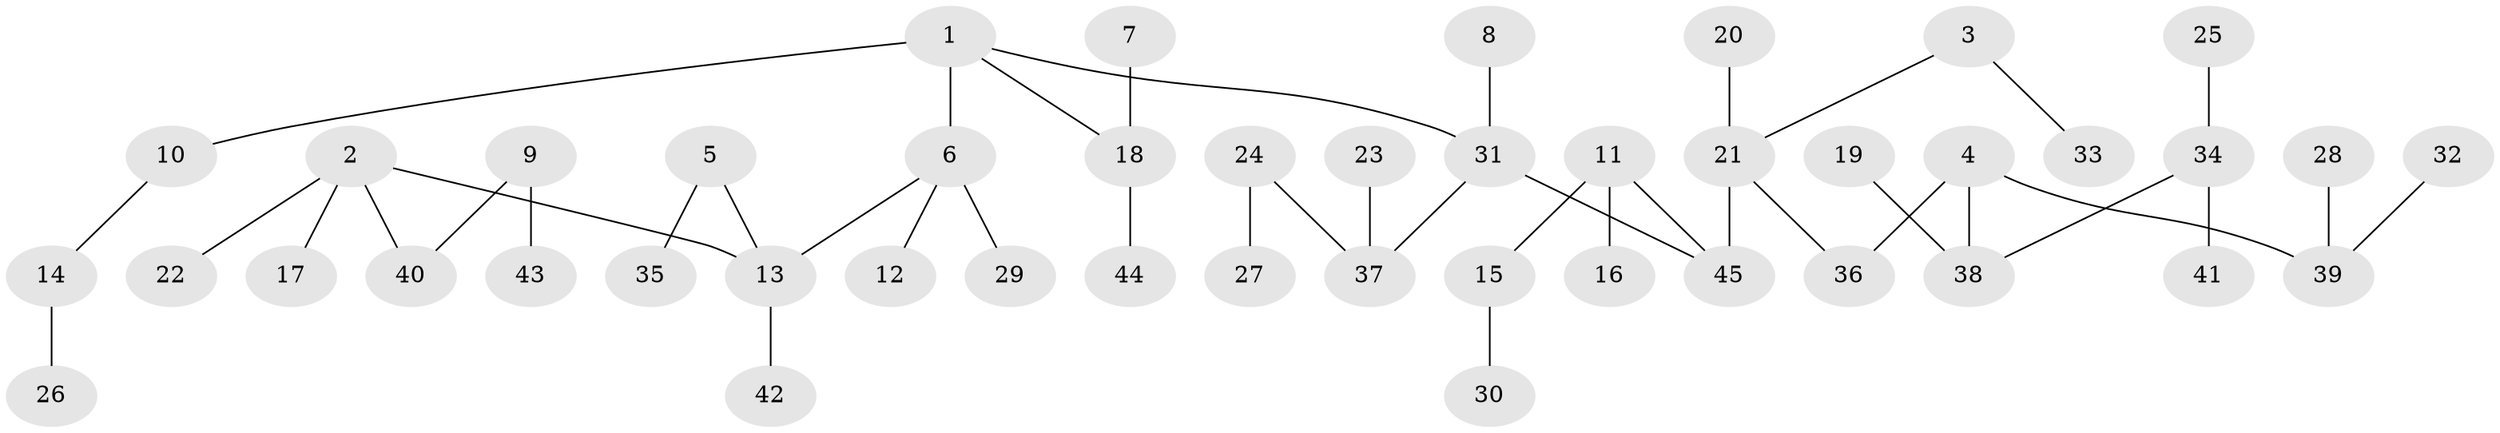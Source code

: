 // original degree distribution, {5: 0.044444444444444446, 4: 0.1, 6: 0.022222222222222223, 2: 0.2111111111111111, 3: 0.08888888888888889, 1: 0.5333333333333333}
// Generated by graph-tools (version 1.1) at 2025/02/03/09/25 03:02:28]
// undirected, 45 vertices, 44 edges
graph export_dot {
graph [start="1"]
  node [color=gray90,style=filled];
  1;
  2;
  3;
  4;
  5;
  6;
  7;
  8;
  9;
  10;
  11;
  12;
  13;
  14;
  15;
  16;
  17;
  18;
  19;
  20;
  21;
  22;
  23;
  24;
  25;
  26;
  27;
  28;
  29;
  30;
  31;
  32;
  33;
  34;
  35;
  36;
  37;
  38;
  39;
  40;
  41;
  42;
  43;
  44;
  45;
  1 -- 6 [weight=1.0];
  1 -- 10 [weight=1.0];
  1 -- 18 [weight=1.0];
  1 -- 31 [weight=1.0];
  2 -- 13 [weight=1.0];
  2 -- 17 [weight=1.0];
  2 -- 22 [weight=1.0];
  2 -- 40 [weight=1.0];
  3 -- 21 [weight=1.0];
  3 -- 33 [weight=1.0];
  4 -- 36 [weight=1.0];
  4 -- 38 [weight=1.0];
  4 -- 39 [weight=1.0];
  5 -- 13 [weight=1.0];
  5 -- 35 [weight=1.0];
  6 -- 12 [weight=1.0];
  6 -- 13 [weight=1.0];
  6 -- 29 [weight=1.0];
  7 -- 18 [weight=1.0];
  8 -- 31 [weight=1.0];
  9 -- 40 [weight=1.0];
  9 -- 43 [weight=1.0];
  10 -- 14 [weight=1.0];
  11 -- 15 [weight=1.0];
  11 -- 16 [weight=1.0];
  11 -- 45 [weight=1.0];
  13 -- 42 [weight=1.0];
  14 -- 26 [weight=1.0];
  15 -- 30 [weight=1.0];
  18 -- 44 [weight=1.0];
  19 -- 38 [weight=1.0];
  20 -- 21 [weight=1.0];
  21 -- 36 [weight=1.0];
  21 -- 45 [weight=1.0];
  23 -- 37 [weight=1.0];
  24 -- 27 [weight=1.0];
  24 -- 37 [weight=1.0];
  25 -- 34 [weight=1.0];
  28 -- 39 [weight=1.0];
  31 -- 37 [weight=1.0];
  31 -- 45 [weight=1.0];
  32 -- 39 [weight=1.0];
  34 -- 38 [weight=1.0];
  34 -- 41 [weight=1.0];
}
